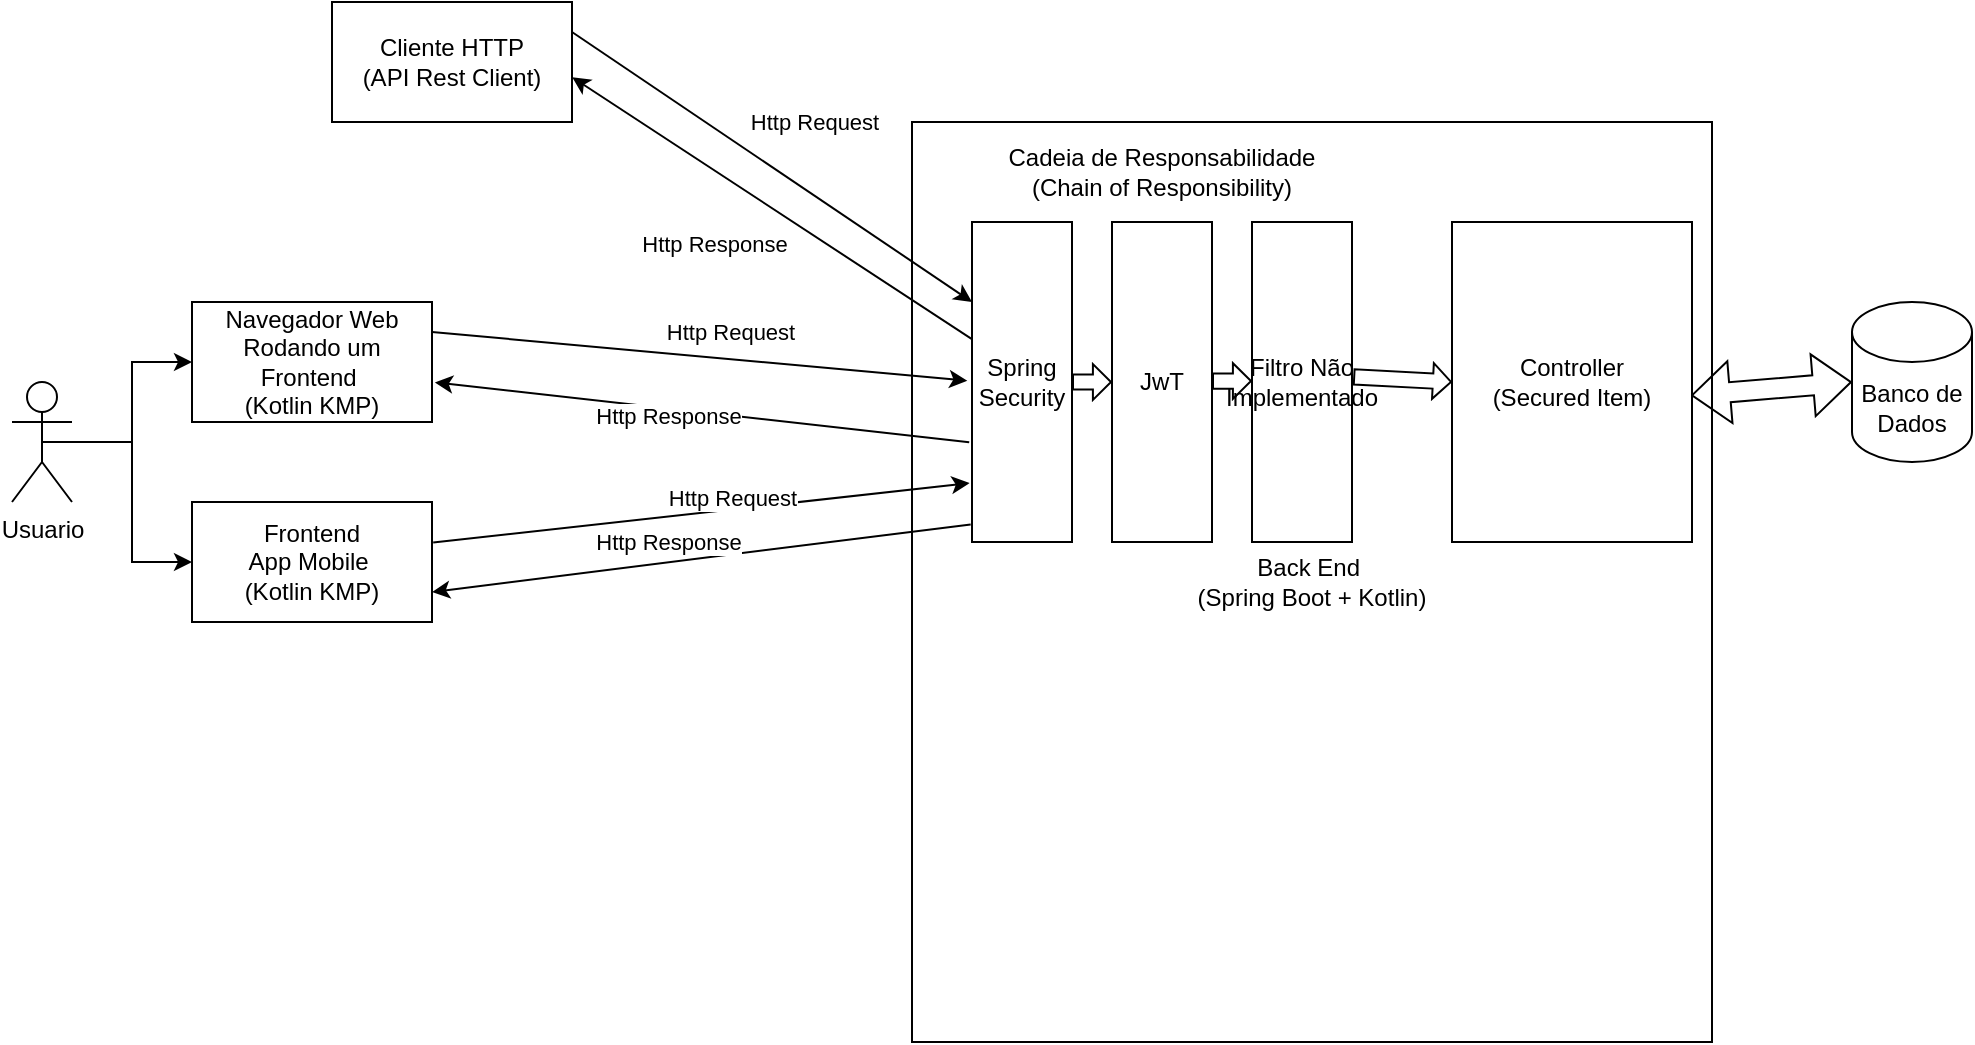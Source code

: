 <mxfile version="26.2.14">
  <diagram name="Página-1" id="vsblqzALmHiNob0kfX3V">
    <mxGraphModel dx="2646" dy="766" grid="1" gridSize="10" guides="1" tooltips="1" connect="1" arrows="1" fold="1" page="1" pageScale="1" pageWidth="827" pageHeight="1169" math="0" shadow="0">
      <root>
        <mxCell id="0" />
        <mxCell id="1" parent="0" />
        <mxCell id="EWiaHK04M3SFzDBT1q74-34" value="Back End&amp;nbsp;&lt;div&gt;(Spring Boot + Kotlin)&lt;/div&gt;" style="rounded=0;whiteSpace=wrap;html=1;" vertex="1" parent="1">
          <mxGeometry x="450" y="150" width="400" height="460" as="geometry" />
        </mxCell>
        <mxCell id="EWiaHK04M3SFzDBT1q74-1" value="Banco de Dados" style="shape=cylinder3;whiteSpace=wrap;html=1;boundedLbl=1;backgroundOutline=1;size=15;" vertex="1" parent="1">
          <mxGeometry x="920" y="240" width="60" height="80" as="geometry" />
        </mxCell>
        <mxCell id="EWiaHK04M3SFzDBT1q74-21" style="edgeStyle=orthogonalEdgeStyle;rounded=0;orthogonalLoop=1;jettySize=auto;html=1;exitX=0.5;exitY=0.5;exitDx=0;exitDy=0;exitPerimeter=0;" edge="1" parent="1" source="EWiaHK04M3SFzDBT1q74-2" target="EWiaHK04M3SFzDBT1q74-11">
          <mxGeometry relative="1" as="geometry" />
        </mxCell>
        <mxCell id="EWiaHK04M3SFzDBT1q74-2" value="Usuario" style="shape=umlActor;verticalLabelPosition=bottom;verticalAlign=top;html=1;outlineConnect=0;" vertex="1" parent="1">
          <mxGeometry y="280" width="30" height="60" as="geometry" />
        </mxCell>
        <mxCell id="EWiaHK04M3SFzDBT1q74-4" value="Spring Security" style="rounded=0;whiteSpace=wrap;html=1;" vertex="1" parent="1">
          <mxGeometry x="480" y="200" width="50" height="160" as="geometry" />
        </mxCell>
        <mxCell id="EWiaHK04M3SFzDBT1q74-5" value="" style="shape=flexArrow;endArrow=classic;startArrow=classic;html=1;rounded=0;entryX=0;entryY=0.5;entryDx=0;entryDy=0;entryPerimeter=0;exitX=0.996;exitY=0.542;exitDx=0;exitDy=0;exitPerimeter=0;" edge="1" parent="1" source="EWiaHK04M3SFzDBT1q74-23" target="EWiaHK04M3SFzDBT1q74-1">
          <mxGeometry width="100" height="100" relative="1" as="geometry">
            <mxPoint x="850" y="310" as="sourcePoint" />
            <mxPoint x="660" y="230" as="targetPoint" />
          </mxGeometry>
        </mxCell>
        <mxCell id="EWiaHK04M3SFzDBT1q74-6" value="Cliente HTTP&lt;div&gt;(API Rest Client)&lt;/div&gt;" style="rounded=0;whiteSpace=wrap;html=1;" vertex="1" parent="1">
          <mxGeometry x="160" y="90" width="120" height="60" as="geometry" />
        </mxCell>
        <mxCell id="EWiaHK04M3SFzDBT1q74-7" value="" style="endArrow=classic;html=1;rounded=0;exitX=1;exitY=0.25;exitDx=0;exitDy=0;entryX=0;entryY=0.25;entryDx=0;entryDy=0;" edge="1" parent="1" source="EWiaHK04M3SFzDBT1q74-6" target="EWiaHK04M3SFzDBT1q74-4">
          <mxGeometry width="50" height="50" relative="1" as="geometry">
            <mxPoint x="390" y="310" as="sourcePoint" />
            <mxPoint x="440" y="260" as="targetPoint" />
          </mxGeometry>
        </mxCell>
        <mxCell id="EWiaHK04M3SFzDBT1q74-8" value="Http Request" style="edgeLabel;html=1;align=center;verticalAlign=middle;resizable=0;points=[];" vertex="1" connectable="0" parent="EWiaHK04M3SFzDBT1q74-7">
          <mxGeometry x="-0.178" y="-1" relative="1" as="geometry">
            <mxPoint x="39" y="-11" as="offset" />
          </mxGeometry>
        </mxCell>
        <mxCell id="EWiaHK04M3SFzDBT1q74-9" value="" style="endArrow=classic;html=1;rounded=0;exitX=0.003;exitY=0.367;exitDx=0;exitDy=0;exitPerimeter=0;entryX=1.001;entryY=0.627;entryDx=0;entryDy=0;entryPerimeter=0;" edge="1" parent="1" source="EWiaHK04M3SFzDBT1q74-4" target="EWiaHK04M3SFzDBT1q74-6">
          <mxGeometry width="50" height="50" relative="1" as="geometry">
            <mxPoint x="390" y="280" as="sourcePoint" />
            <mxPoint x="440" y="230" as="targetPoint" />
          </mxGeometry>
        </mxCell>
        <mxCell id="EWiaHK04M3SFzDBT1q74-10" value="Http Response" style="edgeLabel;html=1;align=center;verticalAlign=middle;resizable=0;points=[];" vertex="1" connectable="0" parent="EWiaHK04M3SFzDBT1q74-9">
          <mxGeometry x="-0.318" y="3" relative="1" as="geometry">
            <mxPoint x="-60" y="-6" as="offset" />
          </mxGeometry>
        </mxCell>
        <mxCell id="EWiaHK04M3SFzDBT1q74-11" value="Navegador Web&lt;div&gt;Rodando um Frontend&amp;nbsp;&lt;/div&gt;&lt;div&gt;(Kotlin KMP)&lt;/div&gt;" style="rounded=0;whiteSpace=wrap;html=1;" vertex="1" parent="1">
          <mxGeometry x="90" y="240" width="120" height="60" as="geometry" />
        </mxCell>
        <mxCell id="EWiaHK04M3SFzDBT1q74-12" value="" style="endArrow=classic;html=1;rounded=0;exitX=1;exitY=0.25;exitDx=0;exitDy=0;entryX=-0.047;entryY=0.496;entryDx=0;entryDy=0;entryPerimeter=0;" edge="1" parent="1" source="EWiaHK04M3SFzDBT1q74-11" target="EWiaHK04M3SFzDBT1q74-4">
          <mxGeometry width="50" height="50" relative="1" as="geometry">
            <mxPoint x="290" y="115" as="sourcePoint" />
            <mxPoint x="490" y="250" as="targetPoint" />
          </mxGeometry>
        </mxCell>
        <mxCell id="EWiaHK04M3SFzDBT1q74-13" value="Http Request" style="edgeLabel;html=1;align=center;verticalAlign=middle;resizable=0;points=[];" vertex="1" connectable="0" parent="EWiaHK04M3SFzDBT1q74-12">
          <mxGeometry x="-0.178" y="-1" relative="1" as="geometry">
            <mxPoint x="39" y="-11" as="offset" />
          </mxGeometry>
        </mxCell>
        <mxCell id="EWiaHK04M3SFzDBT1q74-14" value="" style="endArrow=classic;html=1;rounded=0;exitX=-0.028;exitY=0.688;exitDx=0;exitDy=0;exitPerimeter=0;entryX=1.012;entryY=0.67;entryDx=0;entryDy=0;entryPerimeter=0;" edge="1" parent="1" source="EWiaHK04M3SFzDBT1q74-4" target="EWiaHK04M3SFzDBT1q74-11">
          <mxGeometry width="50" height="50" relative="1" as="geometry">
            <mxPoint x="490" y="269" as="sourcePoint" />
            <mxPoint x="290" y="138" as="targetPoint" />
          </mxGeometry>
        </mxCell>
        <mxCell id="EWiaHK04M3SFzDBT1q74-15" value="Http Response" style="edgeLabel;html=1;align=center;verticalAlign=middle;resizable=0;points=[];" vertex="1" connectable="0" parent="EWiaHK04M3SFzDBT1q74-14">
          <mxGeometry x="-0.318" y="3" relative="1" as="geometry">
            <mxPoint x="-60" y="-6" as="offset" />
          </mxGeometry>
        </mxCell>
        <mxCell id="EWiaHK04M3SFzDBT1q74-16" value="&lt;div&gt;Frontend&lt;/div&gt;App Mobile&amp;nbsp;&lt;div&gt;(Kotlin KMP)&lt;/div&gt;" style="rounded=0;whiteSpace=wrap;html=1;" vertex="1" parent="1">
          <mxGeometry x="90" y="340" width="120" height="60" as="geometry" />
        </mxCell>
        <mxCell id="EWiaHK04M3SFzDBT1q74-17" value="" style="endArrow=classic;html=1;rounded=0;exitX=1.005;exitY=0.338;exitDx=0;exitDy=0;entryX=-0.024;entryY=0.816;entryDx=0;entryDy=0;entryPerimeter=0;exitPerimeter=0;" edge="1" parent="1" source="EWiaHK04M3SFzDBT1q74-16" target="EWiaHK04M3SFzDBT1q74-4">
          <mxGeometry width="50" height="50" relative="1" as="geometry">
            <mxPoint x="220" y="265" as="sourcePoint" />
            <mxPoint x="484" y="289" as="targetPoint" />
          </mxGeometry>
        </mxCell>
        <mxCell id="EWiaHK04M3SFzDBT1q74-18" value="Http Request" style="edgeLabel;html=1;align=center;verticalAlign=middle;resizable=0;points=[];" vertex="1" connectable="0" parent="EWiaHK04M3SFzDBT1q74-17">
          <mxGeometry x="-0.178" y="-1" relative="1" as="geometry">
            <mxPoint x="39" y="-11" as="offset" />
          </mxGeometry>
        </mxCell>
        <mxCell id="EWiaHK04M3SFzDBT1q74-19" value="" style="endArrow=classic;html=1;rounded=0;exitX=-0.013;exitY=0.945;exitDx=0;exitDy=0;exitPerimeter=0;entryX=1;entryY=0.75;entryDx=0;entryDy=0;" edge="1" parent="1" source="EWiaHK04M3SFzDBT1q74-4" target="EWiaHK04M3SFzDBT1q74-16">
          <mxGeometry width="50" height="50" relative="1" as="geometry">
            <mxPoint x="487" y="320" as="sourcePoint" />
            <mxPoint x="221" y="290" as="targetPoint" />
          </mxGeometry>
        </mxCell>
        <mxCell id="EWiaHK04M3SFzDBT1q74-20" value="Http Response" style="edgeLabel;html=1;align=center;verticalAlign=middle;resizable=0;points=[];" vertex="1" connectable="0" parent="EWiaHK04M3SFzDBT1q74-19">
          <mxGeometry x="-0.318" y="3" relative="1" as="geometry">
            <mxPoint x="-60" y="-6" as="offset" />
          </mxGeometry>
        </mxCell>
        <mxCell id="EWiaHK04M3SFzDBT1q74-22" style="edgeStyle=orthogonalEdgeStyle;rounded=0;orthogonalLoop=1;jettySize=auto;html=1;exitX=0.5;exitY=0.5;exitDx=0;exitDy=0;exitPerimeter=0;entryX=0;entryY=0.5;entryDx=0;entryDy=0;" edge="1" parent="1" source="EWiaHK04M3SFzDBT1q74-2" target="EWiaHK04M3SFzDBT1q74-16">
          <mxGeometry relative="1" as="geometry">
            <mxPoint x="25" y="320" as="sourcePoint" />
            <mxPoint x="100" y="280" as="targetPoint" />
          </mxGeometry>
        </mxCell>
        <mxCell id="EWiaHK04M3SFzDBT1q74-23" value="Controller&lt;div&gt;(Secured Item)&lt;/div&gt;" style="rounded=0;whiteSpace=wrap;html=1;" vertex="1" parent="1">
          <mxGeometry x="720" y="200" width="120" height="160" as="geometry" />
        </mxCell>
        <mxCell id="EWiaHK04M3SFzDBT1q74-24" value="JwT" style="rounded=0;whiteSpace=wrap;html=1;" vertex="1" parent="1">
          <mxGeometry x="550" y="200" width="50" height="160" as="geometry" />
        </mxCell>
        <mxCell id="EWiaHK04M3SFzDBT1q74-25" value="Cadeia de Responsabilidade&lt;div&gt;(Chain of Responsibility)&lt;/div&gt;" style="text;html=1;align=center;verticalAlign=middle;whiteSpace=wrap;rounded=0;" vertex="1" parent="1">
          <mxGeometry x="480" y="160" width="190" height="30" as="geometry" />
        </mxCell>
        <mxCell id="EWiaHK04M3SFzDBT1q74-26" value="Filtro Não Implementado" style="rounded=0;whiteSpace=wrap;html=1;" vertex="1" parent="1">
          <mxGeometry x="620" y="200" width="50" height="160" as="geometry" />
        </mxCell>
        <mxCell id="EWiaHK04M3SFzDBT1q74-28" value="" style="shape=flexArrow;endArrow=classic;html=1;rounded=0;exitX=1;exitY=0.5;exitDx=0;exitDy=0;width=7.619;endSize=2.681;endWidth=9.229;" edge="1" parent="1" source="EWiaHK04M3SFzDBT1q74-4">
          <mxGeometry width="50" height="50" relative="1" as="geometry">
            <mxPoint x="610" y="320" as="sourcePoint" />
            <mxPoint x="550" y="280" as="targetPoint" />
          </mxGeometry>
        </mxCell>
        <mxCell id="EWiaHK04M3SFzDBT1q74-30" value="" style="shape=flexArrow;endArrow=classic;html=1;rounded=0;exitX=1;exitY=0.5;exitDx=0;exitDy=0;width=7.619;endSize=2.681;endWidth=9.229;" edge="1" parent="1">
          <mxGeometry width="50" height="50" relative="1" as="geometry">
            <mxPoint x="600" y="279.52" as="sourcePoint" />
            <mxPoint x="620" y="279.52" as="targetPoint" />
          </mxGeometry>
        </mxCell>
        <mxCell id="EWiaHK04M3SFzDBT1q74-33" value="" style="shape=flexArrow;endArrow=classic;html=1;rounded=0;exitX=1.012;exitY=0.484;exitDx=0;exitDy=0;width=7.619;endSize=2.681;endWidth=9.229;entryX=0;entryY=0.5;entryDx=0;entryDy=0;exitPerimeter=0;" edge="1" parent="1" source="EWiaHK04M3SFzDBT1q74-26" target="EWiaHK04M3SFzDBT1q74-23">
          <mxGeometry width="50" height="50" relative="1" as="geometry">
            <mxPoint x="670.49" y="279.2" as="sourcePoint" />
            <mxPoint x="720.0" y="280.0" as="targetPoint" />
          </mxGeometry>
        </mxCell>
      </root>
    </mxGraphModel>
  </diagram>
</mxfile>
